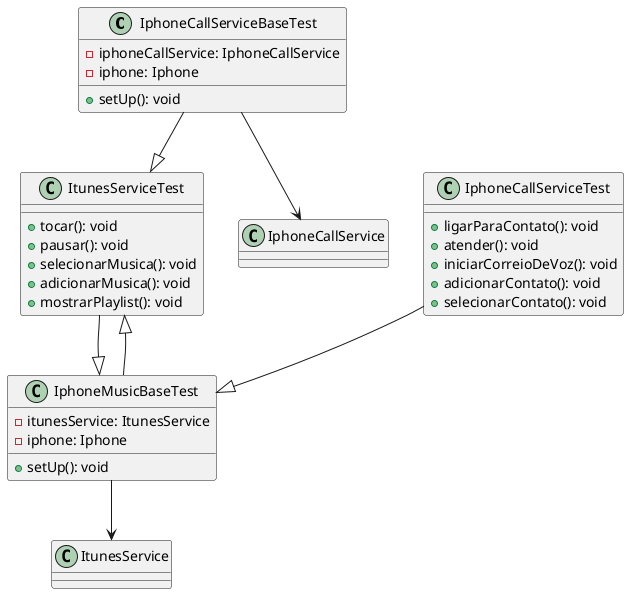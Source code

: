 @startuml

class IphoneCallServiceBaseTest {
    - iphoneCallService: IphoneCallService
    - iphone: Iphone

    + setUp(): void
}

IphoneCallServiceBaseTest --|> ItunesServiceTest
IphoneCallServiceBaseTest --> IphoneCallService


class IphoneMusicBaseTest {
    - itunesService: ItunesService
    - iphone: Iphone

    + setUp(): void
}

IphoneMusicBaseTest --|> ItunesServiceTest
IphoneMusicBaseTest --> ItunesService

class ItunesServiceTest {
    + tocar(): void
    + pausar(): void
    + selecionarMusica(): void
    + adicionarMusica(): void
    + mostrarPlaylist(): void
}

ItunesServiceTest --|> IphoneMusicBaseTest

class IphoneCallServiceTest {
    + ligarParaContato(): void
    + atender(): void
    + iniciarCorreioDeVoz(): void
    + adicionarContato(): void
    + selecionarContato(): void
}

IphoneCallServiceTest --|> IphoneMusicBaseTest
@enduml
